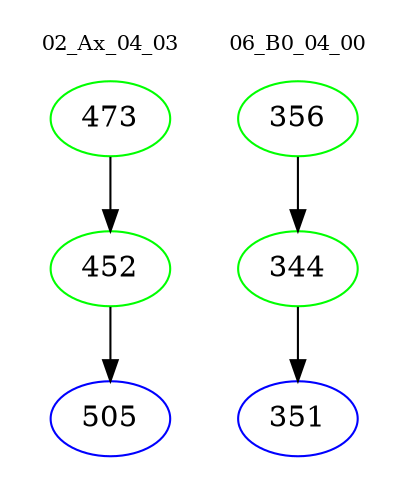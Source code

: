 digraph{
subgraph cluster_0 {
color = white
label = "02_Ax_04_03";
fontsize=10;
T0_473 [label="473", color="green"]
T0_473 -> T0_452 [color="black"]
T0_452 [label="452", color="green"]
T0_452 -> T0_505 [color="black"]
T0_505 [label="505", color="blue"]
}
subgraph cluster_1 {
color = white
label = "06_B0_04_00";
fontsize=10;
T1_356 [label="356", color="green"]
T1_356 -> T1_344 [color="black"]
T1_344 [label="344", color="green"]
T1_344 -> T1_351 [color="black"]
T1_351 [label="351", color="blue"]
}
}

